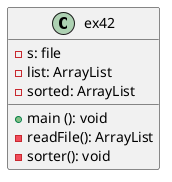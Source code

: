 @startuml

class ex42 {

- s: file
- list: ArrayList
- sorted: ArrayList

+ main (): void
- readFile(): ArrayList
- sorter(): void


}

@enduml